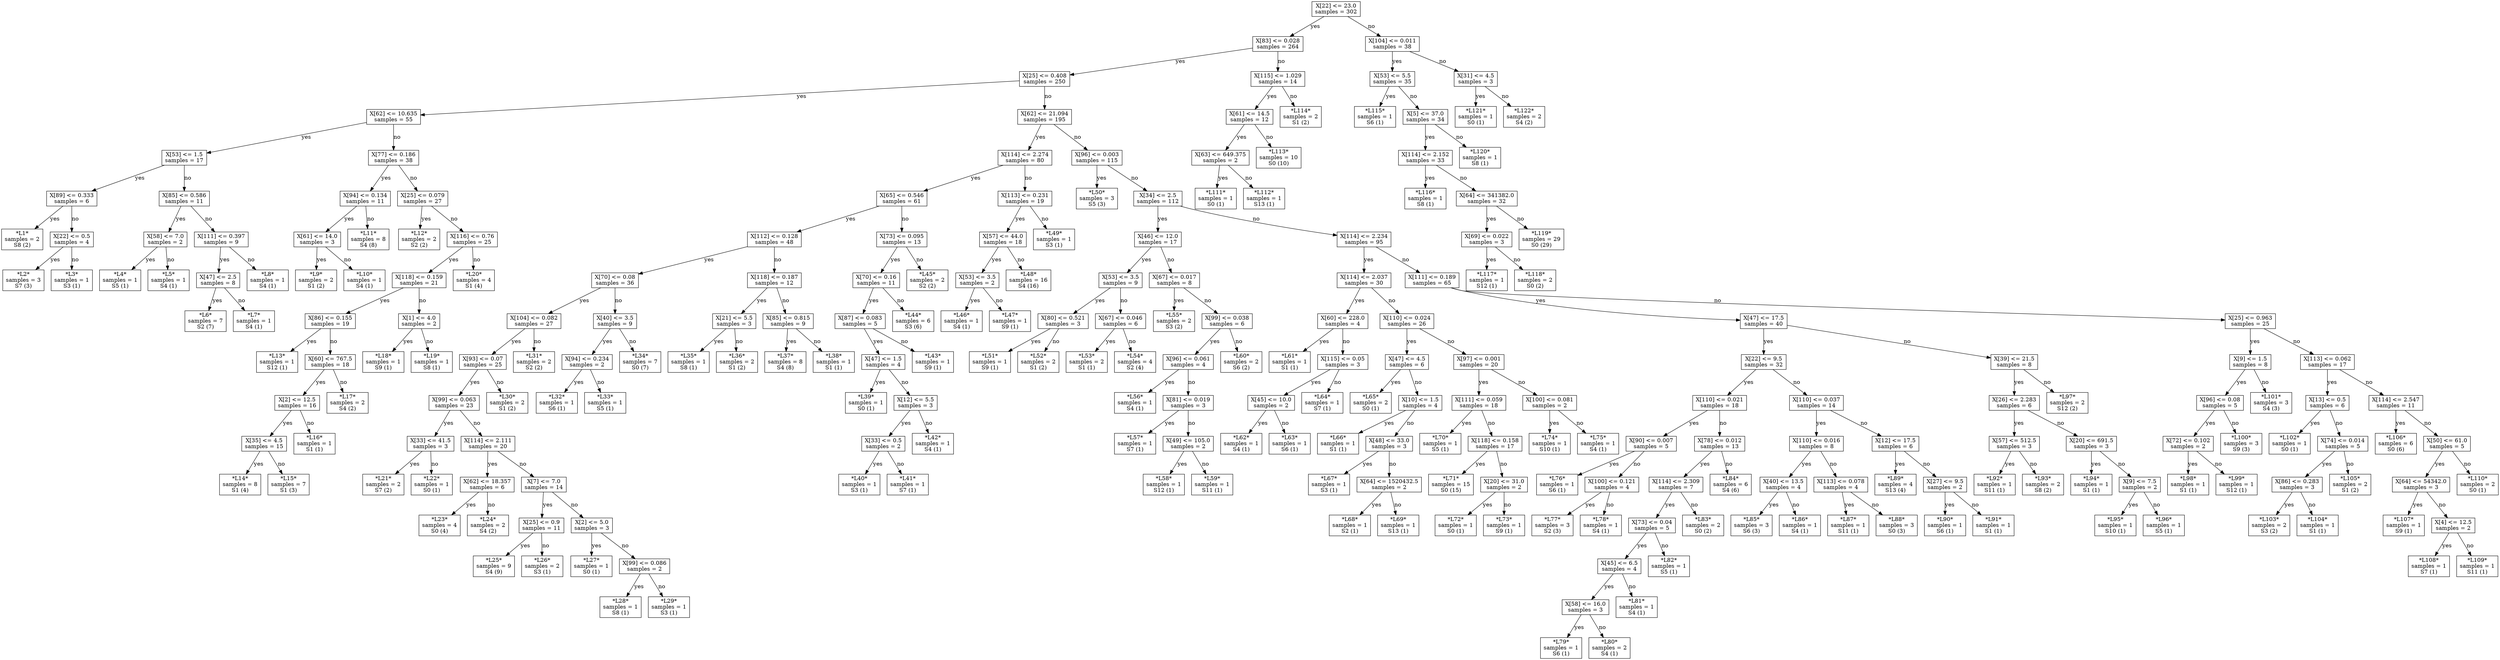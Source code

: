 digraph Tree {
node [shape=box] ;
0 [label="X[22] <= 23.0\nsamples = 302\n"] ;
1 [label="X[83] <= 0.028\nsamples = 264\n"] ;
0 -> 1 [label="yes"];
2 [label="X[25] <= 0.408\nsamples = 250\n"] ;
1 -> 2 [label="yes"];
3 [label="X[62] <= 10.635\nsamples = 55\n"] ;
2 -> 3 [label="yes"];
4 [label="X[53] <= 1.5\nsamples = 17\n"] ;
3 -> 4 [label="yes"];
5 [label="X[89] <= 0.333\nsamples = 6\n"] ;
4 -> 5 [label="yes"];
6 [label="*L1*\nsamples = 2\nS8 (2)\n"] ;
5 -> 6 [label="yes"];
7 [label="X[22] <= 0.5\nsamples = 4\n"] ;
5 -> 7 [label="no"];
8 [label="*L2*\nsamples = 3\nS7 (3)\n"] ;
7 -> 8 [label="yes"];
9 [label="*L3*\nsamples = 1\nS3 (1)\n"] ;
7 -> 9 [label="no"];
10 [label="X[85] <= 0.586\nsamples = 11\n"] ;
4 -> 10 [label="no"];
11 [label="X[58] <= 7.0\nsamples = 2\n"] ;
10 -> 11 [label="yes"];
12 [label="*L4*\nsamples = 1\nS5 (1)\n"] ;
11 -> 12 [label="yes"];
13 [label="*L5*\nsamples = 1\nS4 (1)\n"] ;
11 -> 13 [label="no"];
14 [label="X[111] <= 0.397\nsamples = 9\n"] ;
10 -> 14 [label="no"];
15 [label="X[47] <= 2.5\nsamples = 8\n"] ;
14 -> 15 [label="yes"];
16 [label="*L6*\nsamples = 7\nS2 (7)\n"] ;
15 -> 16 [label="yes"];
17 [label="*L7*\nsamples = 1\nS4 (1)\n"] ;
15 -> 17 [label="no"];
18 [label="*L8*\nsamples = 1\nS4 (1)\n"] ;
14 -> 18 [label="no"];
19 [label="X[77] <= 0.186\nsamples = 38\n"] ;
3 -> 19 [label="no"];
20 [label="X[94] <= 0.134\nsamples = 11\n"] ;
19 -> 20 [label="yes"];
21 [label="X[61] <= 14.0\nsamples = 3\n"] ;
20 -> 21 [label="yes"];
22 [label="*L9*\nsamples = 2\nS1 (2)\n"] ;
21 -> 22 [label="yes"];
23 [label="*L10*\nsamples = 1\nS4 (1)\n"] ;
21 -> 23 [label="no"];
24 [label="*L11*\nsamples = 8\nS4 (8)\n"] ;
20 -> 24 [label="no"];
25 [label="X[25] <= 0.079\nsamples = 27\n"] ;
19 -> 25 [label="no"];
26 [label="*L12*\nsamples = 2\nS2 (2)\n"] ;
25 -> 26 [label="yes"];
27 [label="X[116] <= 0.76\nsamples = 25\n"] ;
25 -> 27 [label="no"];
28 [label="X[118] <= 0.159\nsamples = 21\n"] ;
27 -> 28 [label="yes"];
29 [label="X[86] <= 0.155\nsamples = 19\n"] ;
28 -> 29 [label="yes"];
30 [label="*L13*\nsamples = 1\nS12 (1)\n"] ;
29 -> 30 [label="yes"];
31 [label="X[60] <= 767.5\nsamples = 18\n"] ;
29 -> 31 [label="no"];
32 [label="X[2] <= 12.5\nsamples = 16\n"] ;
31 -> 32 [label="yes"];
33 [label="X[35] <= 4.5\nsamples = 15\n"] ;
32 -> 33 [label="yes"];
34 [label="*L14*\nsamples = 8\nS1 (4)\n"] ;
33 -> 34 [label="yes"];
35 [label="*L15*\nsamples = 7\nS1 (3)\n"] ;
33 -> 35 [label="no"];
36 [label="*L16*\nsamples = 1\nS1 (1)\n"] ;
32 -> 36 [label="no"];
37 [label="*L17*\nsamples = 2\nS4 (2)\n"] ;
31 -> 37 [label="no"];
38 [label="X[1] <= 4.0\nsamples = 2\n"] ;
28 -> 38 [label="no"];
39 [label="*L18*\nsamples = 1\nS9 (1)\n"] ;
38 -> 39 [label="yes"];
40 [label="*L19*\nsamples = 1\nS8 (1)\n"] ;
38 -> 40 [label="no"];
41 [label="*L20*\nsamples = 4\nS1 (4)\n"] ;
27 -> 41 [label="no"];
42 [label="X[62] <= 21.094\nsamples = 195\n"] ;
2 -> 42 [label="no"];
43 [label="X[114] <= 2.274\nsamples = 80\n"] ;
42 -> 43 [label="yes"];
44 [label="X[65] <= 0.546\nsamples = 61\n"] ;
43 -> 44 [label="yes"];
45 [label="X[112] <= 0.128\nsamples = 48\n"] ;
44 -> 45 [label="yes"];
46 [label="X[70] <= 0.08\nsamples = 36\n"] ;
45 -> 46 [label="yes"];
47 [label="X[104] <= 0.082\nsamples = 27\n"] ;
46 -> 47 [label="yes"];
48 [label="X[93] <= 0.07\nsamples = 25\n"] ;
47 -> 48 [label="yes"];
49 [label="X[99] <= 0.063\nsamples = 23\n"] ;
48 -> 49 [label="yes"];
50 [label="X[33] <= 41.5\nsamples = 3\n"] ;
49 -> 50 [label="yes"];
51 [label="*L21*\nsamples = 2\nS7 (2)\n"] ;
50 -> 51 [label="yes"];
52 [label="*L22*\nsamples = 1\nS0 (1)\n"] ;
50 -> 52 [label="no"];
53 [label="X[114] <= 2.111\nsamples = 20\n"] ;
49 -> 53 [label="no"];
54 [label="X[62] <= 18.357\nsamples = 6\n"] ;
53 -> 54 [label="yes"];
55 [label="*L23*\nsamples = 4\nS0 (4)\n"] ;
54 -> 55 [label="yes"];
56 [label="*L24*\nsamples = 2\nS4 (2)\n"] ;
54 -> 56 [label="no"];
57 [label="X[7] <= 7.0\nsamples = 14\n"] ;
53 -> 57 [label="no"];
58 [label="X[25] <= 0.9\nsamples = 11\n"] ;
57 -> 58 [label="yes"];
59 [label="*L25*\nsamples = 9\nS4 (9)\n"] ;
58 -> 59 [label="yes"];
60 [label="*L26*\nsamples = 2\nS3 (1)\n"] ;
58 -> 60 [label="no"];
61 [label="X[2] <= 5.0\nsamples = 3\n"] ;
57 -> 61 [label="no"];
62 [label="*L27*\nsamples = 1\nS0 (1)\n"] ;
61 -> 62 [label="yes"];
63 [label="X[99] <= 0.086\nsamples = 2\n"] ;
61 -> 63 [label="no"];
64 [label="*L28*\nsamples = 1\nS8 (1)\n"] ;
63 -> 64 [label="yes"];
65 [label="*L29*\nsamples = 1\nS3 (1)\n"] ;
63 -> 65 [label="no"];
66 [label="*L30*\nsamples = 2\nS1 (2)\n"] ;
48 -> 66 [label="no"];
67 [label="*L31*\nsamples = 2\nS2 (2)\n"] ;
47 -> 67 [label="no"];
68 [label="X[40] <= 3.5\nsamples = 9\n"] ;
46 -> 68 [label="no"];
69 [label="X[94] <= 0.234\nsamples = 2\n"] ;
68 -> 69 [label="yes"];
70 [label="*L32*\nsamples = 1\nS6 (1)\n"] ;
69 -> 70 [label="yes"];
71 [label="*L33*\nsamples = 1\nS5 (1)\n"] ;
69 -> 71 [label="no"];
72 [label="*L34*\nsamples = 7\nS0 (7)\n"] ;
68 -> 72 [label="no"];
73 [label="X[118] <= 0.187\nsamples = 12\n"] ;
45 -> 73 [label="no"];
74 [label="X[21] <= 5.5\nsamples = 3\n"] ;
73 -> 74 [label="yes"];
75 [label="*L35*\nsamples = 1\nS8 (1)\n"] ;
74 -> 75 [label="yes"];
76 [label="*L36*\nsamples = 2\nS1 (2)\n"] ;
74 -> 76 [label="no"];
77 [label="X[85] <= 0.815\nsamples = 9\n"] ;
73 -> 77 [label="no"];
78 [label="*L37*\nsamples = 8\nS4 (8)\n"] ;
77 -> 78 [label="yes"];
79 [label="*L38*\nsamples = 1\nS1 (1)\n"] ;
77 -> 79 [label="no"];
80 [label="X[73] <= 0.095\nsamples = 13\n"] ;
44 -> 80 [label="no"];
81 [label="X[70] <= 0.16\nsamples = 11\n"] ;
80 -> 81 [label="yes"];
82 [label="X[87] <= 0.083\nsamples = 5\n"] ;
81 -> 82 [label="yes"];
83 [label="X[47] <= 1.5\nsamples = 4\n"] ;
82 -> 83 [label="yes"];
84 [label="*L39*\nsamples = 1\nS0 (1)\n"] ;
83 -> 84 [label="yes"];
85 [label="X[12] <= 5.5\nsamples = 3\n"] ;
83 -> 85 [label="no"];
86 [label="X[33] <= 0.5\nsamples = 2\n"] ;
85 -> 86 [label="yes"];
87 [label="*L40*\nsamples = 1\nS3 (1)\n"] ;
86 -> 87 [label="yes"];
88 [label="*L41*\nsamples = 1\nS7 (1)\n"] ;
86 -> 88 [label="no"];
89 [label="*L42*\nsamples = 1\nS4 (1)\n"] ;
85 -> 89 [label="no"];
90 [label="*L43*\nsamples = 1\nS9 (1)\n"] ;
82 -> 90 [label="no"];
91 [label="*L44*\nsamples = 6\nS3 (6)\n"] ;
81 -> 91 [label="no"];
92 [label="*L45*\nsamples = 2\nS2 (2)\n"] ;
80 -> 92 [label="no"];
93 [label="X[113] <= 0.231\nsamples = 19\n"] ;
43 -> 93 [label="no"];
94 [label="X[57] <= 44.0\nsamples = 18\n"] ;
93 -> 94 [label="yes"];
95 [label="X[53] <= 3.5\nsamples = 2\n"] ;
94 -> 95 [label="yes"];
96 [label="*L46*\nsamples = 1\nS4 (1)\n"] ;
95 -> 96 [label="yes"];
97 [label="*L47*\nsamples = 1\nS9 (1)\n"] ;
95 -> 97 [label="no"];
98 [label="*L48*\nsamples = 16\nS4 (16)\n"] ;
94 -> 98 [label="no"];
99 [label="*L49*\nsamples = 1\nS3 (1)\n"] ;
93 -> 99 [label="no"];
100 [label="X[96] <= 0.003\nsamples = 115\n"] ;
42 -> 100 [label="no"];
101 [label="*L50*\nsamples = 3\nS5 (3)\n"] ;
100 -> 101 [label="yes"];
102 [label="X[34] <= 2.5\nsamples = 112\n"] ;
100 -> 102 [label="no"];
103 [label="X[46] <= 12.0\nsamples = 17\n"] ;
102 -> 103 [label="yes"];
104 [label="X[53] <= 3.5\nsamples = 9\n"] ;
103 -> 104 [label="yes"];
105 [label="X[80] <= 0.521\nsamples = 3\n"] ;
104 -> 105 [label="yes"];
106 [label="*L51*\nsamples = 1\nS9 (1)\n"] ;
105 -> 106 [label="yes"];
107 [label="*L52*\nsamples = 2\nS1 (2)\n"] ;
105 -> 107 [label="no"];
108 [label="X[67] <= 0.046\nsamples = 6\n"] ;
104 -> 108 [label="no"];
109 [label="*L53*\nsamples = 2\nS1 (1)\n"] ;
108 -> 109 [label="yes"];
110 [label="*L54*\nsamples = 4\nS2 (4)\n"] ;
108 -> 110 [label="no"];
111 [label="X[67] <= 0.017\nsamples = 8\n"] ;
103 -> 111 [label="no"];
112 [label="*L55*\nsamples = 2\nS3 (2)\n"] ;
111 -> 112 [label="yes"];
113 [label="X[99] <= 0.038\nsamples = 6\n"] ;
111 -> 113 [label="no"];
114 [label="X[96] <= 0.061\nsamples = 4\n"] ;
113 -> 114 [label="yes"];
115 [label="*L56*\nsamples = 1\nS4 (1)\n"] ;
114 -> 115 [label="yes"];
116 [label="X[81] <= 0.019\nsamples = 3\n"] ;
114 -> 116 [label="no"];
117 [label="*L57*\nsamples = 1\nS7 (1)\n"] ;
116 -> 117 [label="yes"];
118 [label="X[49] <= 105.0\nsamples = 2\n"] ;
116 -> 118 [label="no"];
119 [label="*L58*\nsamples = 1\nS12 (1)\n"] ;
118 -> 119 [label="yes"];
120 [label="*L59*\nsamples = 1\nS11 (1)\n"] ;
118 -> 120 [label="no"];
121 [label="*L60*\nsamples = 2\nS6 (2)\n"] ;
113 -> 121 [label="no"];
122 [label="X[114] <= 2.234\nsamples = 95\n"] ;
102 -> 122 [label="no"];
123 [label="X[114] <= 2.037\nsamples = 30\n"] ;
122 -> 123 [label="yes"];
124 [label="X[60] <= 228.0\nsamples = 4\n"] ;
123 -> 124 [label="yes"];
125 [label="*L61*\nsamples = 1\nS1 (1)\n"] ;
124 -> 125 [label="yes"];
126 [label="X[115] <= 0.05\nsamples = 3\n"] ;
124 -> 126 [label="no"];
127 [label="X[45] <= 10.0\nsamples = 2\n"] ;
126 -> 127 [label="yes"];
128 [label="*L62*\nsamples = 1\nS4 (1)\n"] ;
127 -> 128 [label="yes"];
129 [label="*L63*\nsamples = 1\nS6 (1)\n"] ;
127 -> 129 [label="no"];
130 [label="*L64*\nsamples = 1\nS7 (1)\n"] ;
126 -> 130 [label="no"];
131 [label="X[110] <= 0.024\nsamples = 26\n"] ;
123 -> 131 [label="no"];
132 [label="X[47] <= 4.5\nsamples = 6\n"] ;
131 -> 132 [label="yes"];
133 [label="*L65*\nsamples = 2\nS0 (1)\n"] ;
132 -> 133 [label="yes"];
134 [label="X[10] <= 1.5\nsamples = 4\n"] ;
132 -> 134 [label="no"];
135 [label="*L66*\nsamples = 1\nS1 (1)\n"] ;
134 -> 135 [label="yes"];
136 [label="X[48] <= 33.0\nsamples = 3\n"] ;
134 -> 136 [label="no"];
137 [label="*L67*\nsamples = 1\nS3 (1)\n"] ;
136 -> 137 [label="yes"];
138 [label="X[64] <= 1520432.5\nsamples = 2\n"] ;
136 -> 138 [label="no"];
139 [label="*L68*\nsamples = 1\nS2 (1)\n"] ;
138 -> 139 [label="yes"];
140 [label="*L69*\nsamples = 1\nS13 (1)\n"] ;
138 -> 140 [label="no"];
141 [label="X[97] <= 0.001\nsamples = 20\n"] ;
131 -> 141 [label="no"];
142 [label="X[111] <= 0.059\nsamples = 18\n"] ;
141 -> 142 [label="yes"];
143 [label="*L70*\nsamples = 1\nS5 (1)\n"] ;
142 -> 143 [label="yes"];
144 [label="X[118] <= 0.158\nsamples = 17\n"] ;
142 -> 144 [label="no"];
145 [label="*L71*\nsamples = 15\nS0 (15)\n"] ;
144 -> 145 [label="yes"];
146 [label="X[20] <= 31.0\nsamples = 2\n"] ;
144 -> 146 [label="no"];
147 [label="*L72*\nsamples = 1\nS0 (1)\n"] ;
146 -> 147 [label="yes"];
148 [label="*L73*\nsamples = 1\nS9 (1)\n"] ;
146 -> 148 [label="no"];
149 [label="X[100] <= 0.081\nsamples = 2\n"] ;
141 -> 149 [label="no"];
150 [label="*L74*\nsamples = 1\nS10 (1)\n"] ;
149 -> 150 [label="yes"];
151 [label="*L75*\nsamples = 1\nS4 (1)\n"] ;
149 -> 151 [label="no"];
152 [label="X[111] <= 0.189\nsamples = 65\n"] ;
122 -> 152 [label="no"];
153 [label="X[47] <= 17.5\nsamples = 40\n"] ;
152 -> 153 [label="yes"];
154 [label="X[22] <= 9.5\nsamples = 32\n"] ;
153 -> 154 [label="yes"];
155 [label="X[110] <= 0.021\nsamples = 18\n"] ;
154 -> 155 [label="yes"];
156 [label="X[90] <= 0.007\nsamples = 5\n"] ;
155 -> 156 [label="yes"];
157 [label="*L76*\nsamples = 1\nS6 (1)\n"] ;
156 -> 157 [label="yes"];
158 [label="X[100] <= 0.121\nsamples = 4\n"] ;
156 -> 158 [label="no"];
159 [label="*L77*\nsamples = 3\nS2 (3)\n"] ;
158 -> 159 [label="yes"];
160 [label="*L78*\nsamples = 1\nS4 (1)\n"] ;
158 -> 160 [label="no"];
161 [label="X[78] <= 0.012\nsamples = 13\n"] ;
155 -> 161 [label="no"];
162 [label="X[114] <= 2.309\nsamples = 7\n"] ;
161 -> 162 [label="yes"];
163 [label="X[73] <= 0.04\nsamples = 5\n"] ;
162 -> 163 [label="yes"];
164 [label="X[45] <= 6.5\nsamples = 4\n"] ;
163 -> 164 [label="yes"];
165 [label="X[58] <= 16.0\nsamples = 3\n"] ;
164 -> 165 [label="yes"];
166 [label="*L79*\nsamples = 1\nS6 (1)\n"] ;
165 -> 166 [label="yes"];
167 [label="*L80*\nsamples = 2\nS4 (1)\n"] ;
165 -> 167 [label="no"];
168 [label="*L81*\nsamples = 1\nS4 (1)\n"] ;
164 -> 168 [label="no"];
169 [label="*L82*\nsamples = 1\nS5 (1)\n"] ;
163 -> 169 [label="no"];
170 [label="*L83*\nsamples = 2\nS0 (2)\n"] ;
162 -> 170 [label="no"];
171 [label="*L84*\nsamples = 6\nS4 (6)\n"] ;
161 -> 171 [label="no"];
172 [label="X[110] <= 0.037\nsamples = 14\n"] ;
154 -> 172 [label="no"];
173 [label="X[110] <= 0.016\nsamples = 8\n"] ;
172 -> 173 [label="yes"];
174 [label="X[40] <= 13.5\nsamples = 4\n"] ;
173 -> 174 [label="yes"];
175 [label="*L85*\nsamples = 3\nS6 (3)\n"] ;
174 -> 175 [label="yes"];
176 [label="*L86*\nsamples = 1\nS4 (1)\n"] ;
174 -> 176 [label="no"];
177 [label="X[113] <= 0.078\nsamples = 4\n"] ;
173 -> 177 [label="no"];
178 [label="*L87*\nsamples = 1\nS11 (1)\n"] ;
177 -> 178 [label="yes"];
179 [label="*L88*\nsamples = 3\nS0 (3)\n"] ;
177 -> 179 [label="no"];
180 [label="X[12] <= 17.5\nsamples = 6\n"] ;
172 -> 180 [label="no"];
181 [label="*L89*\nsamples = 4\nS13 (4)\n"] ;
180 -> 181 [label="yes"];
182 [label="X[27] <= 9.5\nsamples = 2\n"] ;
180 -> 182 [label="no"];
183 [label="*L90*\nsamples = 1\nS6 (1)\n"] ;
182 -> 183 [label="yes"];
184 [label="*L91*\nsamples = 1\nS1 (1)\n"] ;
182 -> 184 [label="no"];
185 [label="X[39] <= 21.5\nsamples = 8\n"] ;
153 -> 185 [label="no"];
186 [label="X[26] <= 2.283\nsamples = 6\n"] ;
185 -> 186 [label="yes"];
187 [label="X[57] <= 512.5\nsamples = 3\n"] ;
186 -> 187 [label="yes"];
188 [label="*L92*\nsamples = 1\nS11 (1)\n"] ;
187 -> 188 [label="yes"];
189 [label="*L93*\nsamples = 2\nS8 (2)\n"] ;
187 -> 189 [label="no"];
190 [label="X[20] <= 691.5\nsamples = 3\n"] ;
186 -> 190 [label="no"];
191 [label="*L94*\nsamples = 1\nS1 (1)\n"] ;
190 -> 191 [label="yes"];
192 [label="X[9] <= 7.5\nsamples = 2\n"] ;
190 -> 192 [label="no"];
193 [label="*L95*\nsamples = 1\nS10 (1)\n"] ;
192 -> 193 [label="yes"];
194 [label="*L96*\nsamples = 1\nS5 (1)\n"] ;
192 -> 194 [label="no"];
195 [label="*L97*\nsamples = 2\nS12 (2)\n"] ;
185 -> 195 [label="no"];
196 [label="X[25] <= 0.963\nsamples = 25\n"] ;
152 -> 196 [label="no"];
197 [label="X[9] <= 1.5\nsamples = 8\n"] ;
196 -> 197 [label="yes"];
198 [label="X[96] <= 0.08\nsamples = 5\n"] ;
197 -> 198 [label="yes"];
199 [label="X[72] <= 0.102\nsamples = 2\n"] ;
198 -> 199 [label="yes"];
200 [label="*L98*\nsamples = 1\nS1 (1)\n"] ;
199 -> 200 [label="yes"];
201 [label="*L99*\nsamples = 1\nS12 (1)\n"] ;
199 -> 201 [label="no"];
202 [label="*L100*\nsamples = 3\nS9 (3)\n"] ;
198 -> 202 [label="no"];
203 [label="*L101*\nsamples = 3\nS4 (3)\n"] ;
197 -> 203 [label="no"];
204 [label="X[113] <= 0.062\nsamples = 17\n"] ;
196 -> 204 [label="no"];
205 [label="X[13] <= 0.5\nsamples = 6\n"] ;
204 -> 205 [label="yes"];
206 [label="*L102*\nsamples = 1\nS0 (1)\n"] ;
205 -> 206 [label="yes"];
207 [label="X[74] <= 0.014\nsamples = 5\n"] ;
205 -> 207 [label="no"];
208 [label="X[86] <= 0.283\nsamples = 3\n"] ;
207 -> 208 [label="yes"];
209 [label="*L103*\nsamples = 2\nS3 (2)\n"] ;
208 -> 209 [label="yes"];
210 [label="*L104*\nsamples = 1\nS1 (1)\n"] ;
208 -> 210 [label="no"];
211 [label="*L105*\nsamples = 2\nS1 (2)\n"] ;
207 -> 211 [label="no"];
212 [label="X[114] <= 2.547\nsamples = 11\n"] ;
204 -> 212 [label="no"];
213 [label="*L106*\nsamples = 6\nS0 (6)\n"] ;
212 -> 213 [label="yes"];
214 [label="X[50] <= 61.0\nsamples = 5\n"] ;
212 -> 214 [label="no"];
215 [label="X[64] <= 54342.0\nsamples = 3\n"] ;
214 -> 215 [label="yes"];
216 [label="*L107*\nsamples = 1\nS9 (1)\n"] ;
215 -> 216 [label="yes"];
217 [label="X[4] <= 12.5\nsamples = 2\n"] ;
215 -> 217 [label="no"];
218 [label="*L108*\nsamples = 1\nS7 (1)\n"] ;
217 -> 218 [label="yes"];
219 [label="*L109*\nsamples = 1\nS11 (1)\n"] ;
217 -> 219 [label="no"];
220 [label="*L110*\nsamples = 2\nS0 (1)\n"] ;
214 -> 220 [label="no"];
221 [label="X[115] <= 1.029\nsamples = 14\n"] ;
1 -> 221 [label="no"];
222 [label="X[61] <= 14.5\nsamples = 12\n"] ;
221 -> 222 [label="yes"];
223 [label="X[63] <= 649.375\nsamples = 2\n"] ;
222 -> 223 [label="yes"];
224 [label="*L111*\nsamples = 1\nS0 (1)\n"] ;
223 -> 224 [label="yes"];
225 [label="*L112*\nsamples = 1\nS13 (1)\n"] ;
223 -> 225 [label="no"];
226 [label="*L113*\nsamples = 10\nS0 (10)\n"] ;
222 -> 226 [label="no"];
227 [label="*L114*\nsamples = 2\nS1 (2)\n"] ;
221 -> 227 [label="no"];
228 [label="X[104] <= 0.011\nsamples = 38\n"] ;
0 -> 228 [label="no"];
229 [label="X[53] <= 5.5\nsamples = 35\n"] ;
228 -> 229 [label="yes"];
230 [label="*L115*\nsamples = 1\nS6 (1)\n"] ;
229 -> 230 [label="yes"];
231 [label="X[5] <= 37.0\nsamples = 34\n"] ;
229 -> 231 [label="no"];
232 [label="X[114] <= 2.152\nsamples = 33\n"] ;
231 -> 232 [label="yes"];
233 [label="*L116*\nsamples = 1\nS8 (1)\n"] ;
232 -> 233 [label="yes"];
234 [label="X[64] <= 341382.0\nsamples = 32\n"] ;
232 -> 234 [label="no"];
235 [label="X[69] <= 0.022\nsamples = 3\n"] ;
234 -> 235 [label="yes"];
236 [label="*L117*\nsamples = 1\nS12 (1)\n"] ;
235 -> 236 [label="yes"];
237 [label="*L118*\nsamples = 2\nS0 (2)\n"] ;
235 -> 237 [label="no"];
238 [label="*L119*\nsamples = 29\nS0 (29)\n"] ;
234 -> 238 [label="no"];
239 [label="*L120*\nsamples = 1\nS8 (1)\n"] ;
231 -> 239 [label="no"];
240 [label="X[31] <= 4.5\nsamples = 3\n"] ;
228 -> 240 [label="no"];
241 [label="*L121*\nsamples = 1\nS0 (1)\n"] ;
240 -> 241 [label="yes"];
242 [label="*L122*\nsamples = 2\nS4 (2)\n"] ;
240 -> 242 [label="no"];
}
